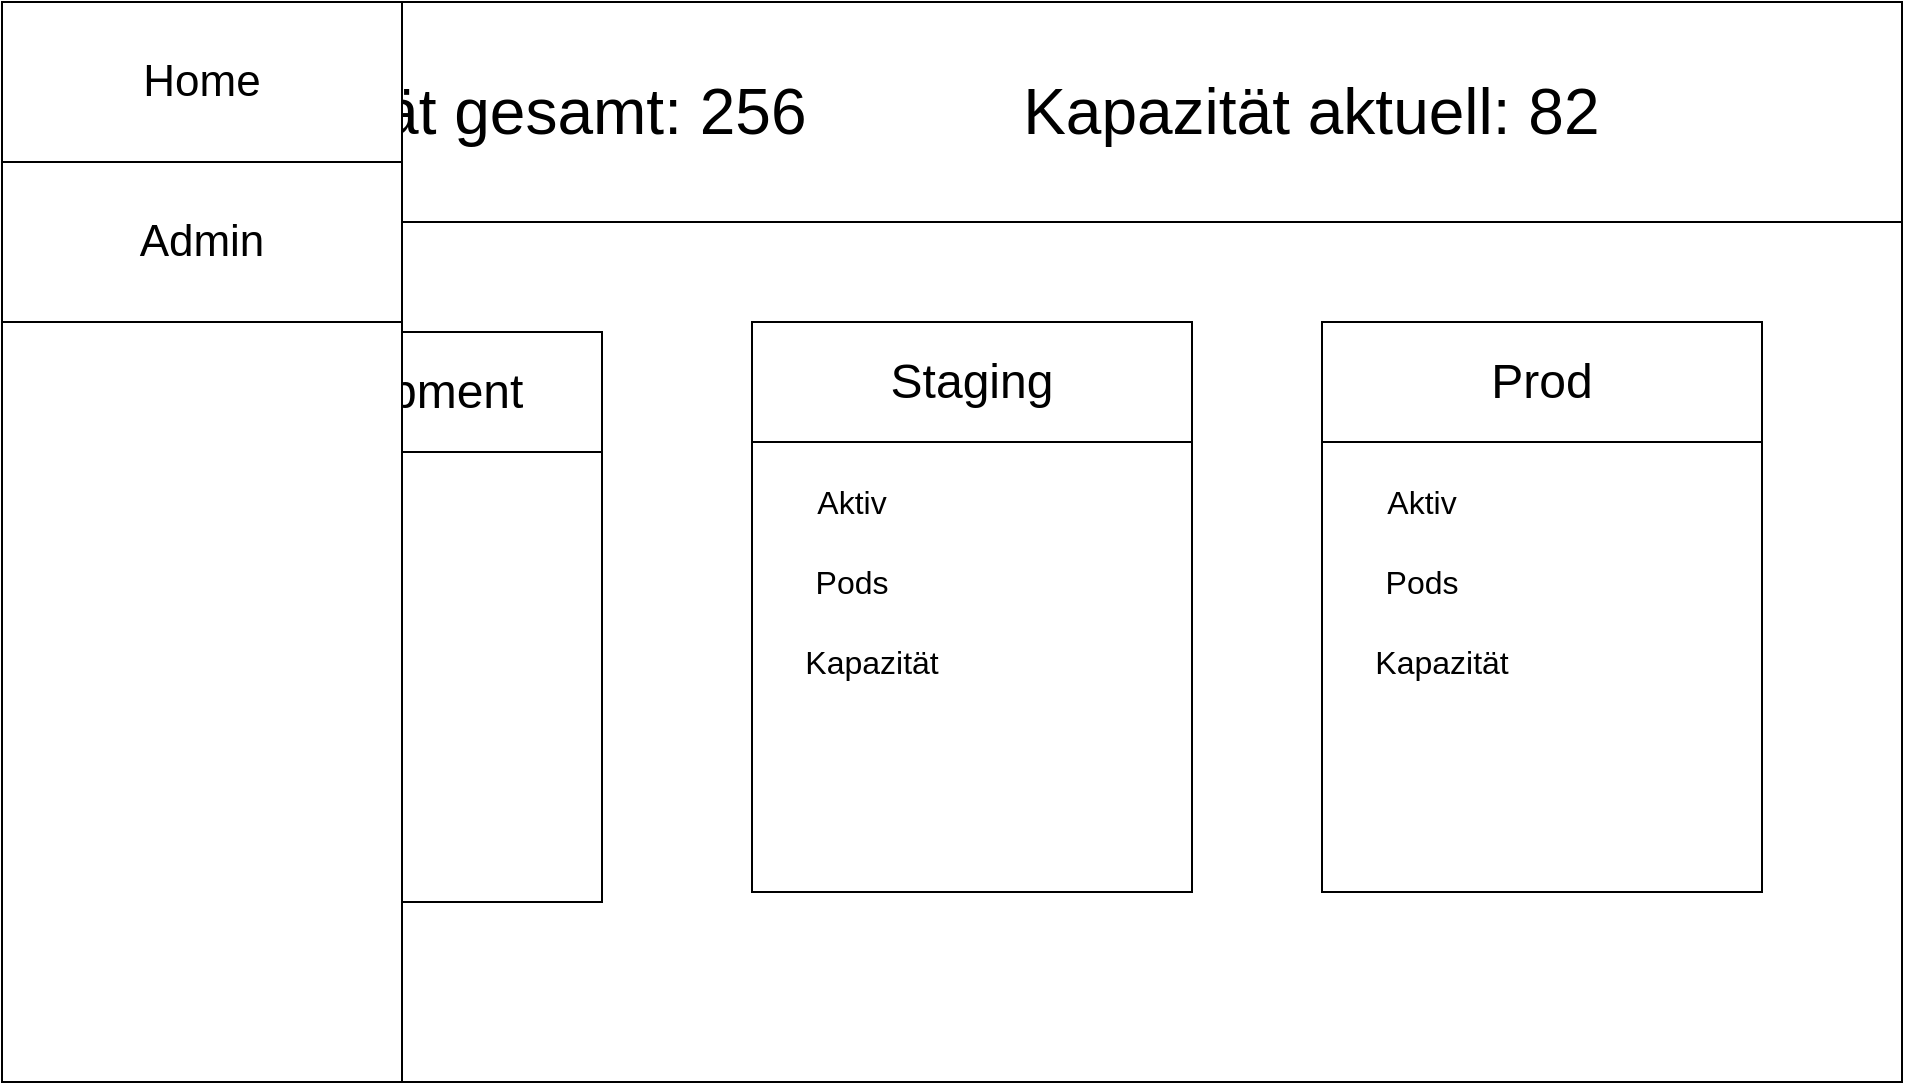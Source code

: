 <mxfile version="28.1.0">
  <diagram name="Page-1" id="WbihME-IynBr4Lk4_saN">
    <mxGraphModel dx="1422" dy="879" grid="1" gridSize="10" guides="1" tooltips="1" connect="1" arrows="1" fold="1" page="1" pageScale="1" pageWidth="850" pageHeight="1100" math="0" shadow="0">
      <root>
        <mxCell id="0" />
        <mxCell id="1" parent="0" />
        <mxCell id="X-FdRXritqUxF6wUWeFx-1" value="" style="rounded=0;whiteSpace=wrap;html=1;" parent="1" vertex="1">
          <mxGeometry x="50" y="230" width="950" height="540" as="geometry" />
        </mxCell>
        <mxCell id="X-FdRXritqUxF6wUWeFx-4" value="" style="rounded=0;whiteSpace=wrap;html=1;" parent="1" vertex="1">
          <mxGeometry x="50" y="230" width="950" height="110" as="geometry" />
        </mxCell>
        <mxCell id="X-FdRXritqUxF6wUWeFx-5" value="&lt;font style=&quot;font-size: 32px;&quot;&gt;Kapazität gesamt: 256&lt;span style=&quot;white-space: pre;&quot;&gt;&#x9;&lt;span style=&quot;white-space: pre;&quot;&gt;&#x9;&lt;/span&gt;Kapazität aktuell: 82&lt;/span&gt;&lt;span style=&quot;white-space: pre;&quot;&gt;&#x9;&lt;/span&gt;&lt;/font&gt;" style="text;html=1;align=center;verticalAlign=middle;whiteSpace=wrap;rounded=0;" parent="1" vertex="1">
          <mxGeometry x="90" y="250" width="870" height="70" as="geometry" />
        </mxCell>
        <mxCell id="X-FdRXritqUxF6wUWeFx-6" value="" style="rounded=0;whiteSpace=wrap;html=1;" parent="1" vertex="1">
          <mxGeometry x="130" y="395" width="220" height="285" as="geometry" />
        </mxCell>
        <mxCell id="X-FdRXritqUxF6wUWeFx-7" value="&lt;font style=&quot;font-size: 24px;&quot;&gt;Development&lt;/font&gt;" style="rounded=0;whiteSpace=wrap;html=1;" parent="1" vertex="1">
          <mxGeometry x="130" y="395" width="220" height="60" as="geometry" />
        </mxCell>
        <mxCell id="X-FdRXritqUxF6wUWeFx-8" value="&lt;font style=&quot;font-size: 16px;&quot;&gt;Aktiv&lt;/font&gt;" style="text;html=1;align=center;verticalAlign=middle;whiteSpace=wrap;rounded=0;" parent="1" vertex="1">
          <mxGeometry x="150" y="470" width="60" height="30" as="geometry" />
        </mxCell>
        <mxCell id="X-FdRXritqUxF6wUWeFx-9" value="&lt;font style=&quot;font-size: 16px;&quot;&gt;Pods&lt;/font&gt;" style="text;html=1;align=center;verticalAlign=middle;whiteSpace=wrap;rounded=0;" parent="1" vertex="1">
          <mxGeometry x="150" y="510" width="60" height="30" as="geometry" />
        </mxCell>
        <mxCell id="X-FdRXritqUxF6wUWeFx-10" value="&lt;font style=&quot;font-size: 16px;&quot;&gt;Kapazität&lt;/font&gt;" style="text;html=1;align=center;verticalAlign=middle;whiteSpace=wrap;rounded=0;" parent="1" vertex="1">
          <mxGeometry x="160" y="550" width="60" height="30" as="geometry" />
        </mxCell>
        <mxCell id="X-FdRXritqUxF6wUWeFx-12" value="" style="rounded=0;whiteSpace=wrap;html=1;" parent="1" vertex="1">
          <mxGeometry x="425" y="390" width="220" height="285" as="geometry" />
        </mxCell>
        <mxCell id="X-FdRXritqUxF6wUWeFx-13" value="&lt;font style=&quot;font-size: 24px;&quot;&gt;Staging&lt;/font&gt;" style="rounded=0;whiteSpace=wrap;html=1;" parent="1" vertex="1">
          <mxGeometry x="425" y="390" width="220" height="60" as="geometry" />
        </mxCell>
        <mxCell id="X-FdRXritqUxF6wUWeFx-14" value="&lt;font style=&quot;font-size: 16px;&quot;&gt;Aktiv&lt;/font&gt;" style="text;html=1;align=center;verticalAlign=middle;whiteSpace=wrap;rounded=0;" parent="1" vertex="1">
          <mxGeometry x="445" y="465" width="60" height="30" as="geometry" />
        </mxCell>
        <mxCell id="X-FdRXritqUxF6wUWeFx-15" value="&lt;font style=&quot;font-size: 16px;&quot;&gt;Pods&lt;/font&gt;" style="text;html=1;align=center;verticalAlign=middle;whiteSpace=wrap;rounded=0;" parent="1" vertex="1">
          <mxGeometry x="445" y="505" width="60" height="30" as="geometry" />
        </mxCell>
        <mxCell id="X-FdRXritqUxF6wUWeFx-16" value="&lt;font style=&quot;font-size: 16px;&quot;&gt;Kapazität&lt;/font&gt;" style="text;html=1;align=center;verticalAlign=middle;whiteSpace=wrap;rounded=0;" parent="1" vertex="1">
          <mxGeometry x="455" y="545" width="60" height="30" as="geometry" />
        </mxCell>
        <mxCell id="X-FdRXritqUxF6wUWeFx-17" value="" style="rounded=0;whiteSpace=wrap;html=1;" parent="1" vertex="1">
          <mxGeometry x="710" y="390" width="220" height="285" as="geometry" />
        </mxCell>
        <mxCell id="X-FdRXritqUxF6wUWeFx-18" value="&lt;font style=&quot;font-size: 24px;&quot;&gt;Prod&lt;/font&gt;" style="rounded=0;whiteSpace=wrap;html=1;" parent="1" vertex="1">
          <mxGeometry x="710" y="390" width="220" height="60" as="geometry" />
        </mxCell>
        <mxCell id="X-FdRXritqUxF6wUWeFx-19" value="&lt;font style=&quot;font-size: 16px;&quot;&gt;Aktiv&lt;/font&gt;" style="text;html=1;align=center;verticalAlign=middle;whiteSpace=wrap;rounded=0;" parent="1" vertex="1">
          <mxGeometry x="730" y="465" width="60" height="30" as="geometry" />
        </mxCell>
        <mxCell id="X-FdRXritqUxF6wUWeFx-20" value="&lt;font style=&quot;font-size: 16px;&quot;&gt;Pods&lt;/font&gt;" style="text;html=1;align=center;verticalAlign=middle;whiteSpace=wrap;rounded=0;" parent="1" vertex="1">
          <mxGeometry x="730" y="505" width="60" height="30" as="geometry" />
        </mxCell>
        <mxCell id="X-FdRXritqUxF6wUWeFx-21" value="&lt;font style=&quot;font-size: 16px;&quot;&gt;Kapazität&lt;/font&gt;" style="text;html=1;align=center;verticalAlign=middle;whiteSpace=wrap;rounded=0;" parent="1" vertex="1">
          <mxGeometry x="740" y="545" width="60" height="30" as="geometry" />
        </mxCell>
        <mxCell id="8TU1Srrtva_CjMe9lZv7-1" value="" style="whiteSpace=wrap;html=1;" vertex="1" parent="1">
          <mxGeometry x="50" y="230" width="200" height="540" as="geometry" />
        </mxCell>
        <mxCell id="8TU1Srrtva_CjMe9lZv7-2" value="Home" style="rounded=0;whiteSpace=wrap;html=1;fontSize=22;" vertex="1" parent="1">
          <mxGeometry x="50" y="230" width="200" height="80" as="geometry" />
        </mxCell>
        <mxCell id="8TU1Srrtva_CjMe9lZv7-3" value="Admin" style="rounded=0;whiteSpace=wrap;html=1;fontSize=22;" vertex="1" parent="1">
          <mxGeometry x="50" y="310" width="200" height="80" as="geometry" />
        </mxCell>
      </root>
    </mxGraphModel>
  </diagram>
</mxfile>
